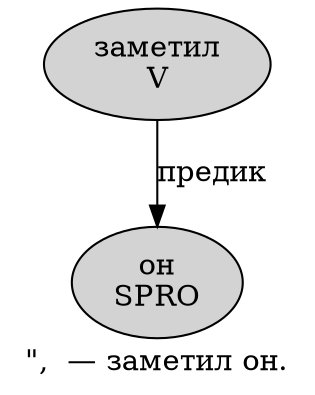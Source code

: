 digraph SENTENCE_721 {
	graph [label="\",  — заметил он."]
	node [style=filled]
		3 [label="заметил
V" color="" fillcolor=lightgray penwidth=1 shape=ellipse]
		4 [label="он
SPRO" color="" fillcolor=lightgray penwidth=1 shape=ellipse]
			3 -> 4 [label="предик"]
}